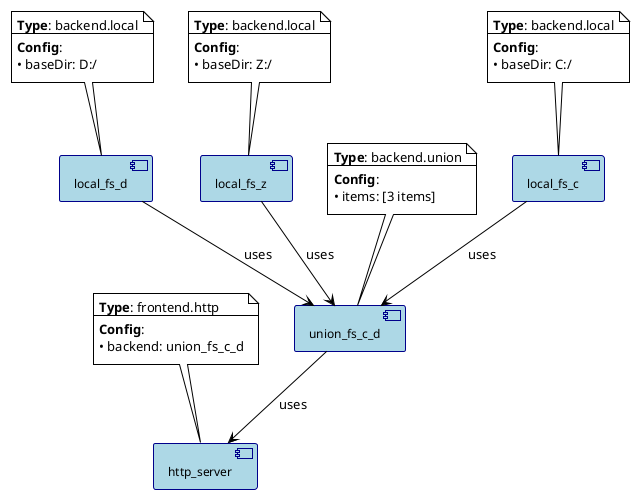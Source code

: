 @startuml
!define COMPONENT_DIAGRAM
!theme plain

skinparam backgroundColor White
skinparam componentBackgroundColor LightBlue
skinparam componentBorderColor DarkBlue
skinparam componentFontSize 12
skinparam componentStyle uml2

component [local_fs_c] as local_fs_c
note top of local_fs_c
  **Type**: backend.local
  --
  **Config**:
  • baseDir: C:/
end note

component [local_fs_d] as local_fs_d
note top of local_fs_d
  **Type**: backend.local
  --
  **Config**:
  • baseDir: D:/
end note

component [local_fs_z] as local_fs_z
note top of local_fs_z
  **Type**: backend.local
  --
  **Config**:
  • baseDir: Z:/
end note

component [union_fs_c_d] as union_fs_c_d
note top of union_fs_c_d
  **Type**: backend.union
  --
  **Config**:
  • items: [3 items]
end note

component [http_server] as http_server
note top of http_server
  **Type**: frontend.http
  --
  **Config**:
  • backend: union_fs_c_d
end note

' Dependencies
local_fs_c --> union_fs_c_d : uses
local_fs_d --> union_fs_c_d : uses
local_fs_z --> union_fs_c_d : uses
union_fs_c_d --> http_server : uses

@enduml
